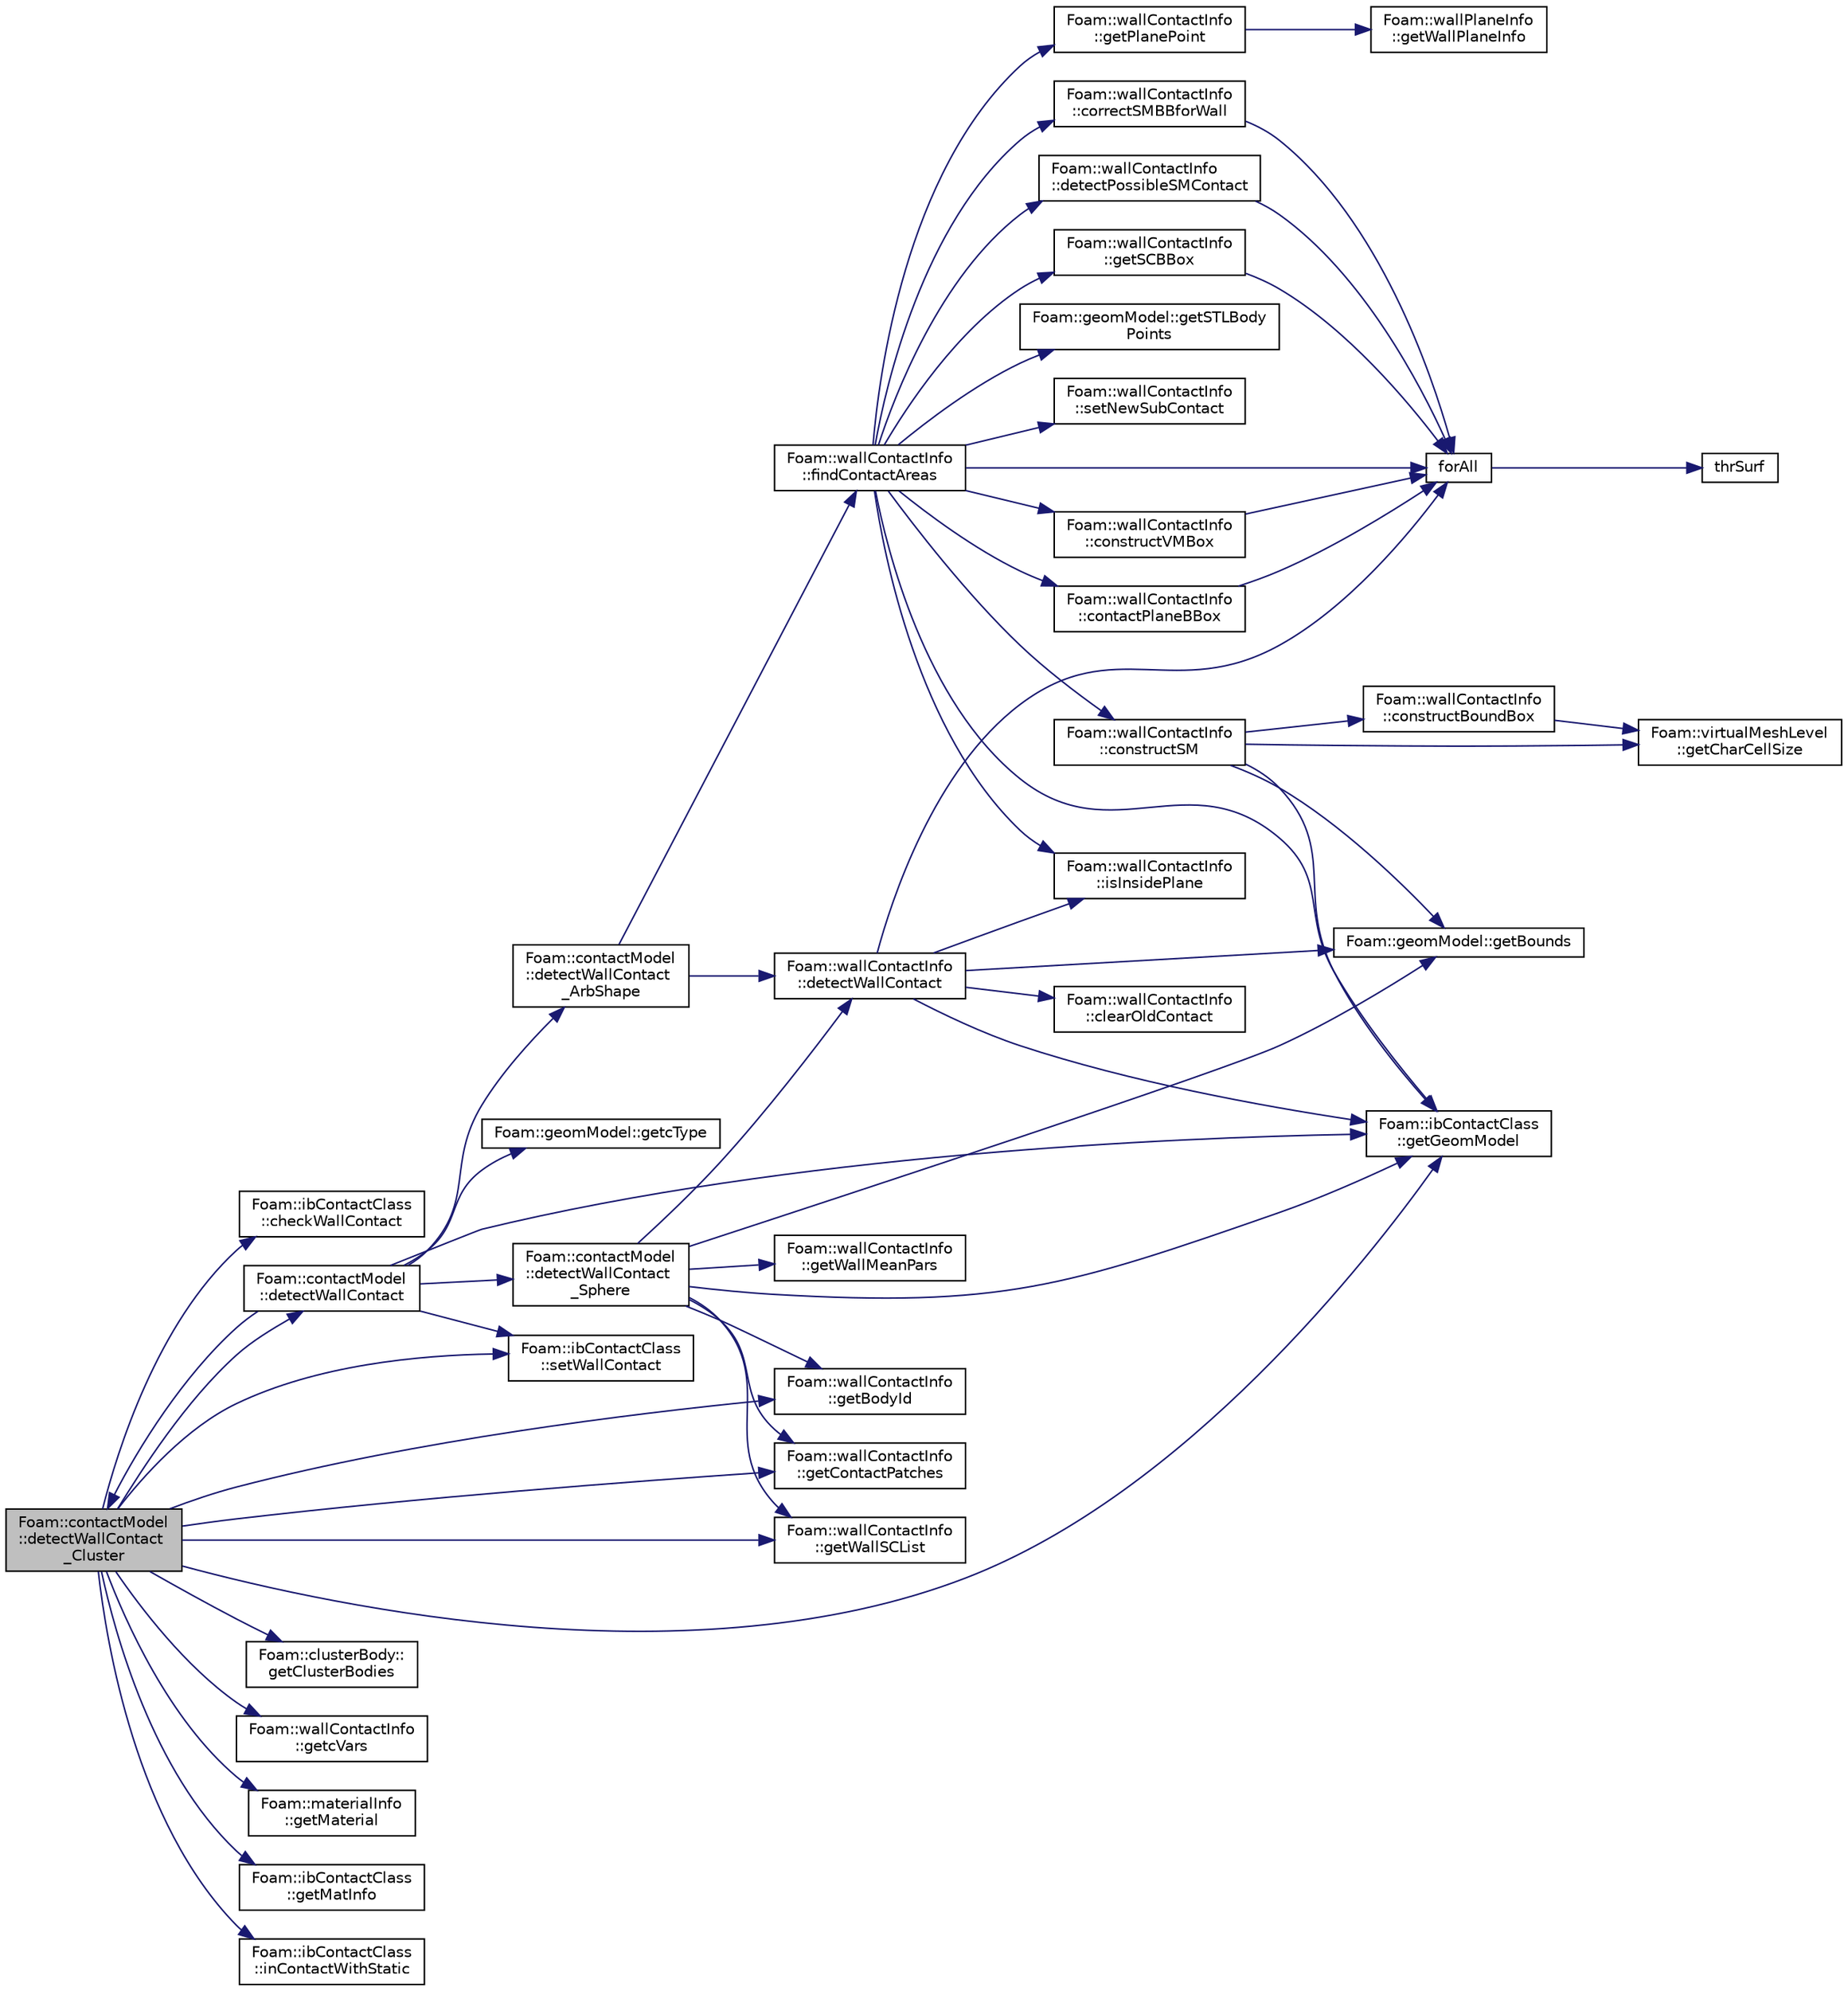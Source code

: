 digraph "Foam::contactModel::detectWallContact_Cluster"
{
 // LATEX_PDF_SIZE
  edge [fontname="Helvetica",fontsize="10",labelfontname="Helvetica",labelfontsize="10"];
  node [fontname="Helvetica",fontsize="10",shape=record];
  rankdir="LR";
  Node1 [label="Foam::contactModel\l::detectWallContact\l_Cluster",height=0.2,width=0.4,color="black", fillcolor="grey75", style="filled", fontcolor="black",tooltip=" "];
  Node1 -> Node2 [color="midnightblue",fontsize="10",style="solid"];
  Node2 [label="Foam::ibContactClass\l::checkWallContact",height=0.2,width=0.4,color="black", fillcolor="white", style="filled",URL="$classFoam_1_1ibContactClass.html#aafeb86a15aa5d5bcdbef81184003a69e",tooltip=" "];
  Node1 -> Node3 [color="midnightblue",fontsize="10",style="solid"];
  Node3 [label="Foam::contactModel\l::detectWallContact",height=0.2,width=0.4,color="black", fillcolor="white", style="filled",URL="$namespaceFoam_1_1contactModel.html#a026dac52f7799691f42d0dba58ba5236",tooltip=" "];
  Node3 -> Node4 [color="midnightblue",fontsize="10",style="solid"];
  Node4 [label="Foam::contactModel\l::detectWallContact\l_ArbShape",height=0.2,width=0.4,color="black", fillcolor="white", style="filled",URL="$namespaceFoam_1_1contactModel.html#a514e84f4ba975cdbb1fca066f30f4342",tooltip=" "];
  Node4 -> Node5 [color="midnightblue",fontsize="10",style="solid"];
  Node5 [label="Foam::wallContactInfo\l::detectWallContact",height=0.2,width=0.4,color="black", fillcolor="white", style="filled",URL="$classFoam_1_1wallContactInfo.html#a1831590dfe66a0022e610a73710dbfd1",tooltip=" "];
  Node5 -> Node6 [color="midnightblue",fontsize="10",style="solid"];
  Node6 [label="Foam::wallContactInfo\l::clearOldContact",height=0.2,width=0.4,color="black", fillcolor="white", style="filled",URL="$classFoam_1_1wallContactInfo.html#aa5d9a8e8388d28184cb4afc4f7d35760",tooltip=" "];
  Node5 -> Node7 [color="midnightblue",fontsize="10",style="solid"];
  Node7 [label="forAll",height=0.2,width=0.4,color="black", fillcolor="white", style="filled",URL="$addModels_2initializeAddModels_8H.html#adcd69a620b2d93c893cbf0e92bb7c5d7",tooltip=" "];
  Node7 -> Node8 [color="midnightblue",fontsize="10",style="solid"];
  Node8 [label="thrSurf",height=0.2,width=0.4,color="black", fillcolor="white", style="filled",URL="$addModels_2initializeAddModels_8H.html#a12947c9cf4cff46d3d0a324e3e718f45",tooltip=" "];
  Node5 -> Node9 [color="midnightblue",fontsize="10",style="solid"];
  Node9 [label="Foam::geomModel::getBounds",height=0.2,width=0.4,color="black", fillcolor="white", style="filled",URL="$classFoam_1_1geomModel.html#a3e96ac9daa9bf49715d933c93f1f817a",tooltip=" "];
  Node5 -> Node10 [color="midnightblue",fontsize="10",style="solid"];
  Node10 [label="Foam::ibContactClass\l::getGeomModel",height=0.2,width=0.4,color="black", fillcolor="white", style="filled",URL="$classFoam_1_1ibContactClass.html#af24117aa9d6b8a28c64ce11354a2fa35",tooltip=" "];
  Node5 -> Node11 [color="midnightblue",fontsize="10",style="solid"];
  Node11 [label="Foam::wallContactInfo\l::isInsidePlane",height=0.2,width=0.4,color="black", fillcolor="white", style="filled",URL="$classFoam_1_1wallContactInfo.html#a9a248b087ea6be1fb199a7a47d5d7f1b",tooltip=" "];
  Node4 -> Node12 [color="midnightblue",fontsize="10",style="solid"];
  Node12 [label="Foam::wallContactInfo\l::findContactAreas",height=0.2,width=0.4,color="black", fillcolor="white", style="filled",URL="$classFoam_1_1wallContactInfo.html#a76bcd73066e3c881e09c557bdb1b307a",tooltip=" "];
  Node12 -> Node13 [color="midnightblue",fontsize="10",style="solid"];
  Node13 [label="Foam::wallContactInfo\l::constructSM",height=0.2,width=0.4,color="black", fillcolor="white", style="filled",URL="$classFoam_1_1wallContactInfo.html#ab5e6d7158217580908fe5277d3546a3d",tooltip=" "];
  Node13 -> Node14 [color="midnightblue",fontsize="10",style="solid"];
  Node14 [label="Foam::wallContactInfo\l::constructBoundBox",height=0.2,width=0.4,color="black", fillcolor="white", style="filled",URL="$classFoam_1_1wallContactInfo.html#a5aa979867d5552dc8a406aea6092d2a6",tooltip=" "];
  Node14 -> Node15 [color="midnightblue",fontsize="10",style="solid"];
  Node15 [label="Foam::virtualMeshLevel\l::getCharCellSize",height=0.2,width=0.4,color="black", fillcolor="white", style="filled",URL="$classFoam_1_1virtualMeshLevel.html#abf8d27023f69edf8a775e41a98b873dc",tooltip=" "];
  Node13 -> Node9 [color="midnightblue",fontsize="10",style="solid"];
  Node13 -> Node15 [color="midnightblue",fontsize="10",style="solid"];
  Node13 -> Node10 [color="midnightblue",fontsize="10",style="solid"];
  Node12 -> Node16 [color="midnightblue",fontsize="10",style="solid"];
  Node16 [label="Foam::wallContactInfo\l::constructVMBox",height=0.2,width=0.4,color="black", fillcolor="white", style="filled",URL="$classFoam_1_1wallContactInfo.html#a3e65b0739791e0bcdfa21c3d395808c5",tooltip=" "];
  Node16 -> Node7 [color="midnightblue",fontsize="10",style="solid"];
  Node12 -> Node17 [color="midnightblue",fontsize="10",style="solid"];
  Node17 [label="Foam::wallContactInfo\l::contactPlaneBBox",height=0.2,width=0.4,color="black", fillcolor="white", style="filled",URL="$classFoam_1_1wallContactInfo.html#a04758d72a4a74b82b060f83132270a15",tooltip=" "];
  Node17 -> Node7 [color="midnightblue",fontsize="10",style="solid"];
  Node12 -> Node18 [color="midnightblue",fontsize="10",style="solid"];
  Node18 [label="Foam::wallContactInfo\l::correctSMBBforWall",height=0.2,width=0.4,color="black", fillcolor="white", style="filled",URL="$classFoam_1_1wallContactInfo.html#a7f2c4489a75a2fad02e267d07488051b",tooltip=" "];
  Node18 -> Node7 [color="midnightblue",fontsize="10",style="solid"];
  Node12 -> Node19 [color="midnightblue",fontsize="10",style="solid"];
  Node19 [label="Foam::wallContactInfo\l::detectPossibleSMContact",height=0.2,width=0.4,color="black", fillcolor="white", style="filled",URL="$classFoam_1_1wallContactInfo.html#a04b1c5a07688c1b41bc04c38b0ecf2de",tooltip=" "];
  Node19 -> Node7 [color="midnightblue",fontsize="10",style="solid"];
  Node12 -> Node7 [color="midnightblue",fontsize="10",style="solid"];
  Node12 -> Node10 [color="midnightblue",fontsize="10",style="solid"];
  Node12 -> Node20 [color="midnightblue",fontsize="10",style="solid"];
  Node20 [label="Foam::wallContactInfo\l::getPlanePoint",height=0.2,width=0.4,color="black", fillcolor="white", style="filled",URL="$classFoam_1_1wallContactInfo.html#a5605d580b8832454608e604198cc0566",tooltip=" "];
  Node20 -> Node21 [color="midnightblue",fontsize="10",style="solid"];
  Node21 [label="Foam::wallPlaneInfo\l::getWallPlaneInfo",height=0.2,width=0.4,color="black", fillcolor="white", style="filled",URL="$classFoam_1_1wallPlaneInfo.html#a79ee79cd0b68dc6afe60152453f29fa7",tooltip=" "];
  Node12 -> Node22 [color="midnightblue",fontsize="10",style="solid"];
  Node22 [label="Foam::wallContactInfo\l::getSCBBox",height=0.2,width=0.4,color="black", fillcolor="white", style="filled",URL="$classFoam_1_1wallContactInfo.html#a697e9dc192b32f87daeb50308d0b94da",tooltip=" "];
  Node22 -> Node7 [color="midnightblue",fontsize="10",style="solid"];
  Node12 -> Node23 [color="midnightblue",fontsize="10",style="solid"];
  Node23 [label="Foam::geomModel::getSTLBody\lPoints",height=0.2,width=0.4,color="black", fillcolor="white", style="filled",URL="$classFoam_1_1geomModel.html#a21fdbb9bd4dbc303d044e9f27b0550b1",tooltip=" "];
  Node12 -> Node11 [color="midnightblue",fontsize="10",style="solid"];
  Node12 -> Node24 [color="midnightblue",fontsize="10",style="solid"];
  Node24 [label="Foam::wallContactInfo\l::setNewSubContact",height=0.2,width=0.4,color="black", fillcolor="white", style="filled",URL="$classFoam_1_1wallContactInfo.html#a8f3aa12a5c78b07186c8d1c55a792e03",tooltip=" "];
  Node3 -> Node1 [color="midnightblue",fontsize="10",style="solid"];
  Node3 -> Node25 [color="midnightblue",fontsize="10",style="solid"];
  Node25 [label="Foam::contactModel\l::detectWallContact\l_Sphere",height=0.2,width=0.4,color="black", fillcolor="white", style="filled",URL="$namespaceFoam_1_1contactModel.html#a7933a13dc39eba0a051cbacc04bda03e",tooltip=" "];
  Node25 -> Node5 [color="midnightblue",fontsize="10",style="solid"];
  Node25 -> Node26 [color="midnightblue",fontsize="10",style="solid"];
  Node26 [label="Foam::wallContactInfo\l::getBodyId",height=0.2,width=0.4,color="black", fillcolor="white", style="filled",URL="$classFoam_1_1wallContactInfo.html#a3eb71679f4a4dc81c30401d0dfbab9e9",tooltip=" "];
  Node25 -> Node9 [color="midnightblue",fontsize="10",style="solid"];
  Node25 -> Node27 [color="midnightblue",fontsize="10",style="solid"];
  Node27 [label="Foam::wallContactInfo\l::getContactPatches",height=0.2,width=0.4,color="black", fillcolor="white", style="filled",URL="$classFoam_1_1wallContactInfo.html#a462fa827cf5509da2cf66bb4db5f7806",tooltip=" "];
  Node25 -> Node10 [color="midnightblue",fontsize="10",style="solid"];
  Node25 -> Node28 [color="midnightblue",fontsize="10",style="solid"];
  Node28 [label="Foam::wallContactInfo\l::getWallMeanPars",height=0.2,width=0.4,color="black", fillcolor="white", style="filled",URL="$classFoam_1_1wallContactInfo.html#a3934896b37065811a15bf1a2a858c474",tooltip=" "];
  Node25 -> Node29 [color="midnightblue",fontsize="10",style="solid"];
  Node29 [label="Foam::wallContactInfo\l::getWallSCList",height=0.2,width=0.4,color="black", fillcolor="white", style="filled",URL="$classFoam_1_1wallContactInfo.html#a83eefecc223746948aff31b55f7ca382",tooltip=" "];
  Node3 -> Node30 [color="midnightblue",fontsize="10",style="solid"];
  Node30 [label="Foam::geomModel::getcType",height=0.2,width=0.4,color="black", fillcolor="white", style="filled",URL="$classFoam_1_1geomModel.html#aad4760c95591b65260efb023cdbbe862",tooltip=" "];
  Node3 -> Node10 [color="midnightblue",fontsize="10",style="solid"];
  Node3 -> Node31 [color="midnightblue",fontsize="10",style="solid"];
  Node31 [label="Foam::ibContactClass\l::setWallContact",height=0.2,width=0.4,color="black", fillcolor="white", style="filled",URL="$classFoam_1_1ibContactClass.html#a2aea492460017877267fdc20a752ae88",tooltip=" "];
  Node1 -> Node26 [color="midnightblue",fontsize="10",style="solid"];
  Node1 -> Node32 [color="midnightblue",fontsize="10",style="solid"];
  Node32 [label="Foam::clusterBody::\lgetClusterBodies",height=0.2,width=0.4,color="black", fillcolor="white", style="filled",URL="$classFoam_1_1clusterBody.html#a284f52a30ebda31d578267f12c902225",tooltip=" "];
  Node1 -> Node27 [color="midnightblue",fontsize="10",style="solid"];
  Node1 -> Node33 [color="midnightblue",fontsize="10",style="solid"];
  Node33 [label="Foam::wallContactInfo\l::getcVars",height=0.2,width=0.4,color="black", fillcolor="white", style="filled",URL="$classFoam_1_1wallContactInfo.html#ae4c4029904d2c1d2fecee14947033896",tooltip=" "];
  Node1 -> Node10 [color="midnightblue",fontsize="10",style="solid"];
  Node1 -> Node34 [color="midnightblue",fontsize="10",style="solid"];
  Node34 [label="Foam::materialInfo\l::getMaterial",height=0.2,width=0.4,color="black", fillcolor="white", style="filled",URL="$classFoam_1_1materialInfo.html#af4ad397d31f9fbfa3f1740d921c7364c",tooltip=" "];
  Node1 -> Node35 [color="midnightblue",fontsize="10",style="solid"];
  Node35 [label="Foam::ibContactClass\l::getMatInfo",height=0.2,width=0.4,color="black", fillcolor="white", style="filled",URL="$classFoam_1_1ibContactClass.html#a5358ed75ed8e5f863f982ef3703290aa",tooltip=" "];
  Node1 -> Node29 [color="midnightblue",fontsize="10",style="solid"];
  Node1 -> Node36 [color="midnightblue",fontsize="10",style="solid"];
  Node36 [label="Foam::ibContactClass\l::inContactWithStatic",height=0.2,width=0.4,color="black", fillcolor="white", style="filled",URL="$classFoam_1_1ibContactClass.html#ac524d28a7f034b595c4d114985663cc8",tooltip=" "];
  Node1 -> Node31 [color="midnightblue",fontsize="10",style="solid"];
}
